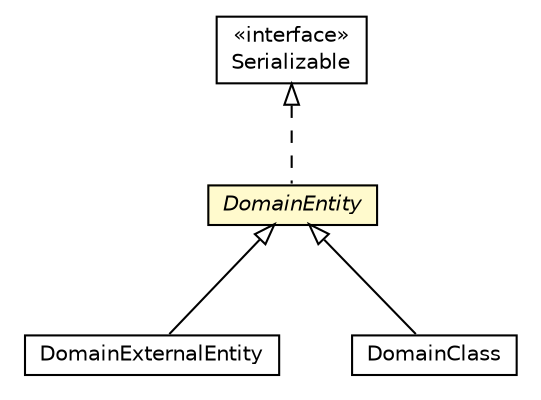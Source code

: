 #!/usr/local/bin/dot
#
# Class diagram 
# Generated by UMLGraph version 5.1 (http://www.umlgraph.org/)
#

digraph G {
	edge [fontname="Helvetica",fontsize=10,labelfontname="Helvetica",labelfontsize=10];
	node [fontname="Helvetica",fontsize=10,shape=plaintext];
	nodesep=0.25;
	ranksep=0.5;
	// pt.ist.fenixframework.dml.DomainExternalEntity
	c15150 [label=<<table title="pt.ist.fenixframework.dml.DomainExternalEntity" border="0" cellborder="1" cellspacing="0" cellpadding="2" port="p" href="./DomainExternalEntity.html">
		<tr><td><table border="0" cellspacing="0" cellpadding="1">
<tr><td align="center" balign="center"> DomainExternalEntity </td></tr>
		</table></td></tr>
		</table>>, fontname="Helvetica", fontcolor="black", fontsize=10.0];
	// pt.ist.fenixframework.dml.DomainEntity
	c15151 [label=<<table title="pt.ist.fenixframework.dml.DomainEntity" border="0" cellborder="1" cellspacing="0" cellpadding="2" port="p" bgcolor="lemonChiffon" href="./DomainEntity.html">
		<tr><td><table border="0" cellspacing="0" cellpadding="1">
<tr><td align="center" balign="center"><font face="Helvetica-Oblique"> DomainEntity </font></td></tr>
		</table></td></tr>
		</table>>, fontname="Helvetica", fontcolor="black", fontsize=10.0];
	// pt.ist.fenixframework.dml.DomainClass
	c15152 [label=<<table title="pt.ist.fenixframework.dml.DomainClass" border="0" cellborder="1" cellspacing="0" cellpadding="2" port="p" href="./DomainClass.html">
		<tr><td><table border="0" cellspacing="0" cellpadding="1">
<tr><td align="center" balign="center"> DomainClass </td></tr>
		</table></td></tr>
		</table>>, fontname="Helvetica", fontcolor="black", fontsize=10.0];
	//pt.ist.fenixframework.dml.DomainExternalEntity extends pt.ist.fenixframework.dml.DomainEntity
	c15151:p -> c15150:p [dir=back,arrowtail=empty];
	//pt.ist.fenixframework.dml.DomainEntity implements java.io.Serializable
	c15266:p -> c15151:p [dir=back,arrowtail=empty,style=dashed];
	//pt.ist.fenixframework.dml.DomainClass extends pt.ist.fenixframework.dml.DomainEntity
	c15151:p -> c15152:p [dir=back,arrowtail=empty];
	// java.io.Serializable
	c15266 [label=<<table title="java.io.Serializable" border="0" cellborder="1" cellspacing="0" cellpadding="2" port="p" href="http://java.sun.com/j2se/1.4.2/docs/api/java/io/Serializable.html">
		<tr><td><table border="0" cellspacing="0" cellpadding="1">
<tr><td align="center" balign="center"> &#171;interface&#187; </td></tr>
<tr><td align="center" balign="center"> Serializable </td></tr>
		</table></td></tr>
		</table>>, fontname="Helvetica", fontcolor="black", fontsize=10.0];
}

